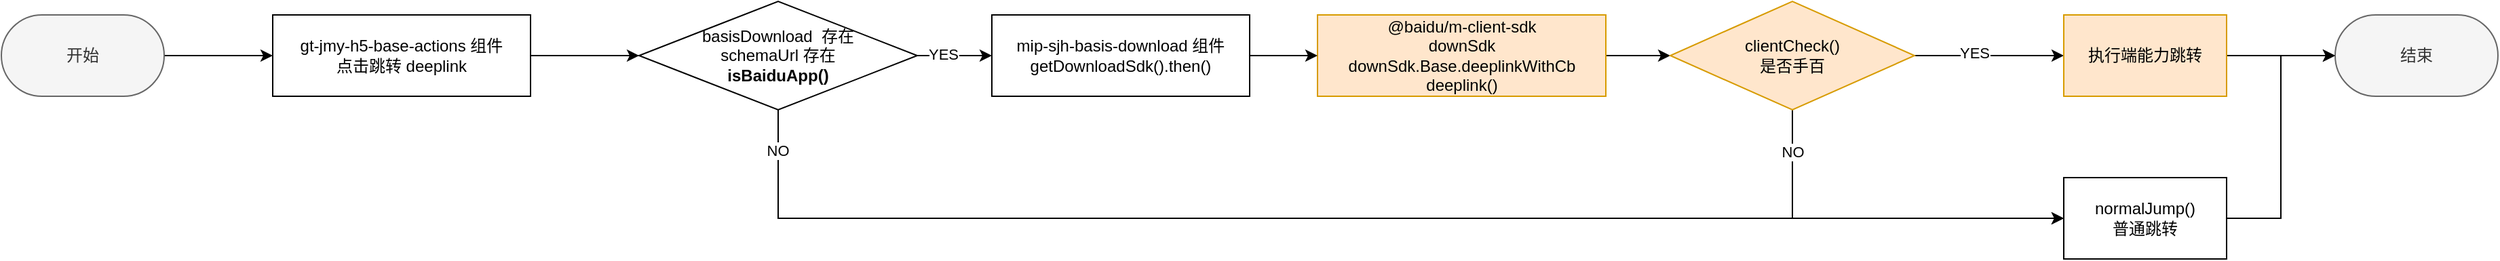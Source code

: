 <mxfile version="15.9.4" type="github">
  <diagram id="vdQ3aTWSMApDrdwH3dWy" name="第 1 页">
    <mxGraphModel dx="1969" dy="1147" grid="1" gridSize="10" guides="1" tooltips="1" connect="1" arrows="1" fold="1" page="1" pageScale="1" pageWidth="3300" pageHeight="2339" math="0" shadow="0">
      <root>
        <mxCell id="0" />
        <mxCell id="1" parent="0" />
        <mxCell id="iCJVmoPsNbWgVivGObOR-3" value="" style="edgeStyle=orthogonalEdgeStyle;rounded=0;orthogonalLoop=1;jettySize=auto;html=1;" edge="1" parent="1" source="iCJVmoPsNbWgVivGObOR-1" target="iCJVmoPsNbWgVivGObOR-2">
          <mxGeometry relative="1" as="geometry" />
        </mxCell>
        <mxCell id="iCJVmoPsNbWgVivGObOR-1" value="开始" style="rounded=1;whiteSpace=wrap;html=1;arcSize=50;fillColor=#f5f5f5;fontColor=#333333;strokeColor=#666666;" vertex="1" parent="1">
          <mxGeometry x="450" y="310" width="120" height="60" as="geometry" />
        </mxCell>
        <mxCell id="iCJVmoPsNbWgVivGObOR-5" value="" style="edgeStyle=orthogonalEdgeStyle;rounded=0;orthogonalLoop=1;jettySize=auto;html=1;" edge="1" parent="1" source="iCJVmoPsNbWgVivGObOR-2" target="iCJVmoPsNbWgVivGObOR-4">
          <mxGeometry relative="1" as="geometry" />
        </mxCell>
        <mxCell id="iCJVmoPsNbWgVivGObOR-2" value="gt-jmy-h5-base-actions 组件&lt;br&gt;点击跳转 deeplink" style="rounded=1;whiteSpace=wrap;html=1;arcSize=0;" vertex="1" parent="1">
          <mxGeometry x="650" y="310" width="190" height="60" as="geometry" />
        </mxCell>
        <mxCell id="iCJVmoPsNbWgVivGObOR-7" value="" style="edgeStyle=orthogonalEdgeStyle;rounded=0;orthogonalLoop=1;jettySize=auto;html=1;" edge="1" parent="1" source="iCJVmoPsNbWgVivGObOR-4" target="iCJVmoPsNbWgVivGObOR-10">
          <mxGeometry relative="1" as="geometry">
            <mxPoint x="1220" y="340" as="targetPoint" />
          </mxGeometry>
        </mxCell>
        <mxCell id="iCJVmoPsNbWgVivGObOR-8" value="YES" style="edgeLabel;html=1;align=center;verticalAlign=middle;resizable=0;points=[];" vertex="1" connectable="0" parent="iCJVmoPsNbWgVivGObOR-7">
          <mxGeometry x="-0.331" y="1" relative="1" as="geometry">
            <mxPoint as="offset" />
          </mxGeometry>
        </mxCell>
        <mxCell id="iCJVmoPsNbWgVivGObOR-22" value="" style="edgeStyle=orthogonalEdgeStyle;rounded=0;orthogonalLoop=1;jettySize=auto;html=1;" edge="1" parent="1" source="iCJVmoPsNbWgVivGObOR-4" target="iCJVmoPsNbWgVivGObOR-21">
          <mxGeometry relative="1" as="geometry">
            <Array as="points">
              <mxPoint x="1023" y="460" />
            </Array>
          </mxGeometry>
        </mxCell>
        <mxCell id="iCJVmoPsNbWgVivGObOR-24" value="NO" style="edgeLabel;html=1;align=center;verticalAlign=middle;resizable=0;points=[];" vertex="1" connectable="0" parent="iCJVmoPsNbWgVivGObOR-22">
          <mxGeometry x="-0.205" relative="1" as="geometry">
            <mxPoint x="-329" y="-50" as="offset" />
          </mxGeometry>
        </mxCell>
        <mxCell id="iCJVmoPsNbWgVivGObOR-4" value="basisDownload&amp;nbsp; 存在&lt;br&gt;schemaUrl 存在&lt;br&gt;&lt;b&gt;isBaiduApp()&lt;/b&gt;" style="rhombus;whiteSpace=wrap;html=1;rounded=1;arcSize=0;" vertex="1" parent="1">
          <mxGeometry x="920" y="300" width="205" height="80" as="geometry" />
        </mxCell>
        <mxCell id="iCJVmoPsNbWgVivGObOR-15" value="" style="edgeStyle=orthogonalEdgeStyle;rounded=0;orthogonalLoop=1;jettySize=auto;html=1;" edge="1" parent="1" source="iCJVmoPsNbWgVivGObOR-6" target="iCJVmoPsNbWgVivGObOR-14">
          <mxGeometry relative="1" as="geometry" />
        </mxCell>
        <mxCell id="iCJVmoPsNbWgVivGObOR-6" value="@baidu/m-client-sdk&lt;br&gt;downSdk&lt;br&gt;downSdk.Base.deeplinkWithCb&lt;br&gt;deeplink()" style="whiteSpace=wrap;html=1;rounded=1;arcSize=0;fillColor=#ffe6cc;strokeColor=#d79b00;" vertex="1" parent="1">
          <mxGeometry x="1420" y="310" width="212.5" height="60" as="geometry" />
        </mxCell>
        <mxCell id="iCJVmoPsNbWgVivGObOR-11" value="" style="edgeStyle=orthogonalEdgeStyle;rounded=0;orthogonalLoop=1;jettySize=auto;html=1;" edge="1" parent="1" source="iCJVmoPsNbWgVivGObOR-10" target="iCJVmoPsNbWgVivGObOR-6">
          <mxGeometry relative="1" as="geometry" />
        </mxCell>
        <mxCell id="iCJVmoPsNbWgVivGObOR-10" value="mip-sjh-basis-download&amp;nbsp;组件&lt;br&gt;getDownloadSdk().then()" style="rounded=1;whiteSpace=wrap;html=1;arcSize=0;" vertex="1" parent="1">
          <mxGeometry x="1180" y="310" width="190" height="60" as="geometry" />
        </mxCell>
        <mxCell id="iCJVmoPsNbWgVivGObOR-17" value="" style="edgeStyle=orthogonalEdgeStyle;rounded=0;orthogonalLoop=1;jettySize=auto;html=1;" edge="1" parent="1" source="iCJVmoPsNbWgVivGObOR-14" target="iCJVmoPsNbWgVivGObOR-16">
          <mxGeometry relative="1" as="geometry" />
        </mxCell>
        <mxCell id="iCJVmoPsNbWgVivGObOR-18" value="YES" style="edgeLabel;html=1;align=center;verticalAlign=middle;resizable=0;points=[];" vertex="1" connectable="0" parent="iCJVmoPsNbWgVivGObOR-17">
          <mxGeometry x="-0.205" y="2" relative="1" as="geometry">
            <mxPoint as="offset" />
          </mxGeometry>
        </mxCell>
        <mxCell id="iCJVmoPsNbWgVivGObOR-25" style="edgeStyle=orthogonalEdgeStyle;rounded=0;orthogonalLoop=1;jettySize=auto;html=1;entryX=0;entryY=0.5;entryDx=0;entryDy=0;" edge="1" parent="1" source="iCJVmoPsNbWgVivGObOR-14" target="iCJVmoPsNbWgVivGObOR-21">
          <mxGeometry relative="1" as="geometry">
            <Array as="points">
              <mxPoint x="1770" y="460" />
            </Array>
          </mxGeometry>
        </mxCell>
        <mxCell id="iCJVmoPsNbWgVivGObOR-26" value="NO" style="edgeLabel;html=1;align=center;verticalAlign=middle;resizable=0;points=[];" vertex="1" connectable="0" parent="iCJVmoPsNbWgVivGObOR-25">
          <mxGeometry x="-0.689" y="3" relative="1" as="geometry">
            <mxPoint x="-3" y="-13" as="offset" />
          </mxGeometry>
        </mxCell>
        <mxCell id="iCJVmoPsNbWgVivGObOR-14" value="clientCheck()&lt;br&gt;是否手百" style="rhombus;whiteSpace=wrap;html=1;fillColor=#ffe6cc;strokeColor=#d79b00;rounded=1;arcSize=0;" vertex="1" parent="1">
          <mxGeometry x="1680" y="300" width="180" height="80" as="geometry" />
        </mxCell>
        <mxCell id="iCJVmoPsNbWgVivGObOR-20" value="" style="edgeStyle=orthogonalEdgeStyle;rounded=0;orthogonalLoop=1;jettySize=auto;html=1;" edge="1" parent="1" source="iCJVmoPsNbWgVivGObOR-16" target="iCJVmoPsNbWgVivGObOR-19">
          <mxGeometry relative="1" as="geometry" />
        </mxCell>
        <mxCell id="iCJVmoPsNbWgVivGObOR-16" value="执行端能力跳转" style="whiteSpace=wrap;html=1;fillColor=#ffe6cc;strokeColor=#d79b00;rounded=1;arcSize=0;" vertex="1" parent="1">
          <mxGeometry x="1970" y="310" width="120" height="60" as="geometry" />
        </mxCell>
        <mxCell id="iCJVmoPsNbWgVivGObOR-19" value="结束" style="whiteSpace=wrap;html=1;fillColor=#f5f5f5;strokeColor=#666666;rounded=1;arcSize=50;fontColor=#333333;" vertex="1" parent="1">
          <mxGeometry x="2170" y="310" width="120" height="60" as="geometry" />
        </mxCell>
        <mxCell id="iCJVmoPsNbWgVivGObOR-27" style="edgeStyle=orthogonalEdgeStyle;rounded=0;orthogonalLoop=1;jettySize=auto;html=1;entryX=0;entryY=0.5;entryDx=0;entryDy=0;" edge="1" parent="1" source="iCJVmoPsNbWgVivGObOR-21" target="iCJVmoPsNbWgVivGObOR-19">
          <mxGeometry relative="1" as="geometry" />
        </mxCell>
        <mxCell id="iCJVmoPsNbWgVivGObOR-21" value="normalJump()&lt;br&gt;普通跳转" style="whiteSpace=wrap;html=1;rounded=1;arcSize=0;" vertex="1" parent="1">
          <mxGeometry x="1970" y="430" width="120" height="60" as="geometry" />
        </mxCell>
      </root>
    </mxGraphModel>
  </diagram>
</mxfile>
